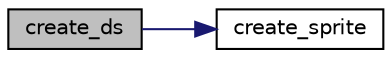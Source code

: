 digraph "create_ds"
{
 // LATEX_PDF_SIZE
  edge [fontname="Helvetica",fontsize="10",labelfontname="Helvetica",labelfontsize="10"];
  node [fontname="Helvetica",fontsize="10",shape=record];
  rankdir="LR";
  Node1 [label="create_ds",height=0.2,width=0.4,color="black", fillcolor="grey75", style="filled", fontcolor="black",tooltip="cria um elemento da classe Deathstar."];
  Node1 -> Node2 [color="midnightblue",fontsize="10",style="solid",fontname="Helvetica"];
  Node2 [label="create_sprite",height=0.2,width=0.4,color="black", fillcolor="white", style="filled",URL="$group__sprite.html#ga44296560184704089b03b7b68c0b71ac",tooltip=" "];
}
